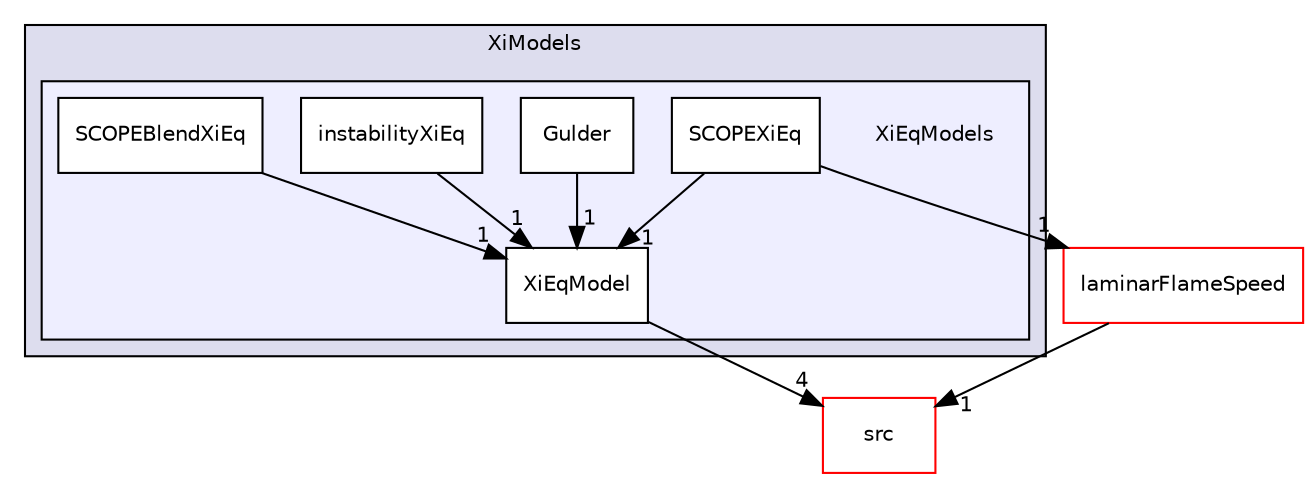 digraph "applications/solvers/combustion/PDRFoam/XiModels/XiEqModels" {
  bgcolor=transparent;
  compound=true
  node [ fontsize="10", fontname="Helvetica"];
  edge [ labelfontsize="10", labelfontname="Helvetica"];
  subgraph clusterdir_875d300f7c06ad3c5c9e587b64daa300 {
    graph [ bgcolor="#ddddee", pencolor="black", label="XiModels" fontname="Helvetica", fontsize="10", URL="dir_875d300f7c06ad3c5c9e587b64daa300.html"]
  subgraph clusterdir_86c6030308677972953fc7979d3a85bb {
    graph [ bgcolor="#eeeeff", pencolor="black", label="" URL="dir_86c6030308677972953fc7979d3a85bb.html"];
    dir_86c6030308677972953fc7979d3a85bb [shape=plaintext label="XiEqModels"];
    dir_b1c4778f41846c987ad36da8096060a9 [shape=box label="Gulder" color="black" fillcolor="white" style="filled" URL="dir_b1c4778f41846c987ad36da8096060a9.html"];
    dir_bca8f5075957c97bc30ada67e0844991 [shape=box label="instabilityXiEq" color="black" fillcolor="white" style="filled" URL="dir_bca8f5075957c97bc30ada67e0844991.html"];
    dir_b0d67970745ae4127059793c393f4c28 [shape=box label="SCOPEBlendXiEq" color="black" fillcolor="white" style="filled" URL="dir_b0d67970745ae4127059793c393f4c28.html"];
    dir_2c42a6fe3770ac2302de58602b512ce5 [shape=box label="SCOPEXiEq" color="black" fillcolor="white" style="filled" URL="dir_2c42a6fe3770ac2302de58602b512ce5.html"];
    dir_a02a87a06df1180e1e734c7954ddb4f4 [shape=box label="XiEqModel" color="black" fillcolor="white" style="filled" URL="dir_a02a87a06df1180e1e734c7954ddb4f4.html"];
  }
  }
  dir_68267d1309a1af8e8297ef4c3efbcdba [shape=box label="src" color="red" URL="dir_68267d1309a1af8e8297ef4c3efbcdba.html"];
  dir_7c5380a9e15431c3d88f79d83259de89 [shape=box label="laminarFlameSpeed" color="red" URL="dir_7c5380a9e15431c3d88f79d83259de89.html"];
  dir_b1c4778f41846c987ad36da8096060a9->dir_a02a87a06df1180e1e734c7954ddb4f4 [headlabel="1", labeldistance=1.5 headhref="dir_000092_000096.html"];
  dir_2c42a6fe3770ac2302de58602b512ce5->dir_a02a87a06df1180e1e734c7954ddb4f4 [headlabel="1", labeldistance=1.5 headhref="dir_000095_000096.html"];
  dir_2c42a6fe3770ac2302de58602b512ce5->dir_7c5380a9e15431c3d88f79d83259de89 [headlabel="1", labeldistance=1.5 headhref="dir_000095_000075.html"];
  dir_a02a87a06df1180e1e734c7954ddb4f4->dir_68267d1309a1af8e8297ef4c3efbcdba [headlabel="4", labeldistance=1.5 headhref="dir_000096_000736.html"];
  dir_bca8f5075957c97bc30ada67e0844991->dir_a02a87a06df1180e1e734c7954ddb4f4 [headlabel="1", labeldistance=1.5 headhref="dir_000093_000096.html"];
  dir_7c5380a9e15431c3d88f79d83259de89->dir_68267d1309a1af8e8297ef4c3efbcdba [headlabel="1", labeldistance=1.5 headhref="dir_000075_000736.html"];
  dir_b0d67970745ae4127059793c393f4c28->dir_a02a87a06df1180e1e734c7954ddb4f4 [headlabel="1", labeldistance=1.5 headhref="dir_000094_000096.html"];
}
